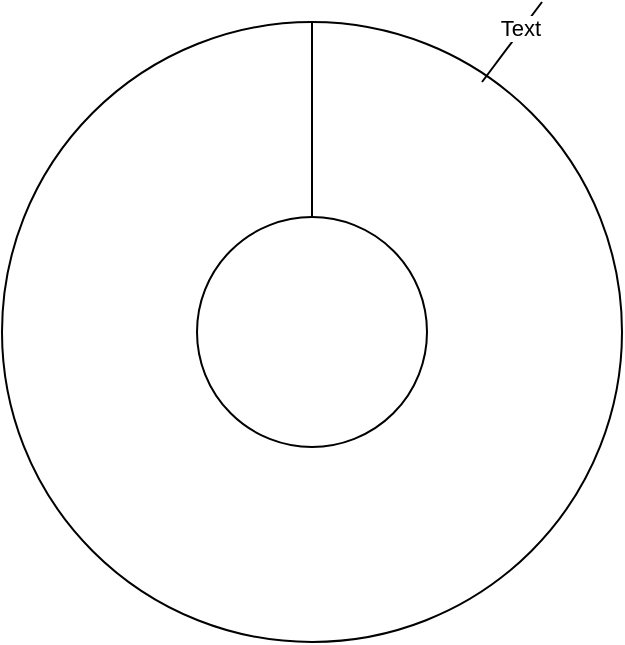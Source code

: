 <mxfile version="24.7.17">
  <diagram name="第 1 页" id="10BlcElfr6JbKMy2dO7y">
    <mxGraphModel dx="1048" dy="711" grid="1" gridSize="10" guides="1" tooltips="1" connect="1" arrows="1" fold="1" page="1" pageScale="1" pageWidth="827" pageHeight="1169" math="0" shadow="0">
      <root>
        <mxCell id="0" />
        <mxCell id="1" parent="0" />
        <mxCell id="CLLIpG-PeRc-xpUPDkqh-1" value="" style="ellipse;whiteSpace=wrap;html=1;aspect=fixed;" vertex="1" parent="1">
          <mxGeometry x="340" y="650" width="310" height="310" as="geometry" />
        </mxCell>
        <mxCell id="CLLIpG-PeRc-xpUPDkqh-2" value="" style="ellipse;whiteSpace=wrap;html=1;aspect=fixed;" vertex="1" parent="1">
          <mxGeometry x="437.5" y="747.5" width="115" height="115" as="geometry" />
        </mxCell>
        <mxCell id="CLLIpG-PeRc-xpUPDkqh-3" value="" style="endArrow=none;html=1;rounded=0;entryX=0.5;entryY=0;entryDx=0;entryDy=0;" edge="1" parent="1" source="CLLIpG-PeRc-xpUPDkqh-2" target="CLLIpG-PeRc-xpUPDkqh-1">
          <mxGeometry width="50" height="50" relative="1" as="geometry">
            <mxPoint x="390" y="890" as="sourcePoint" />
            <mxPoint x="440" y="840" as="targetPoint" />
            <Array as="points">
              <mxPoint x="495" y="700" />
            </Array>
          </mxGeometry>
        </mxCell>
        <mxCell id="CLLIpG-PeRc-xpUPDkqh-6" value="" style="endArrow=none;html=1;rounded=0;" edge="1" parent="1">
          <mxGeometry width="50" height="50" relative="1" as="geometry">
            <mxPoint x="580" y="680" as="sourcePoint" />
            <mxPoint x="610" y="640" as="targetPoint" />
          </mxGeometry>
        </mxCell>
        <mxCell id="CLLIpG-PeRc-xpUPDkqh-7" value="Text" style="edgeLabel;html=1;align=center;verticalAlign=middle;resizable=0;points=[];" vertex="1" connectable="0" parent="CLLIpG-PeRc-xpUPDkqh-6">
          <mxGeometry x="0.32" y="1" relative="1" as="geometry">
            <mxPoint as="offset" />
          </mxGeometry>
        </mxCell>
      </root>
    </mxGraphModel>
  </diagram>
</mxfile>

